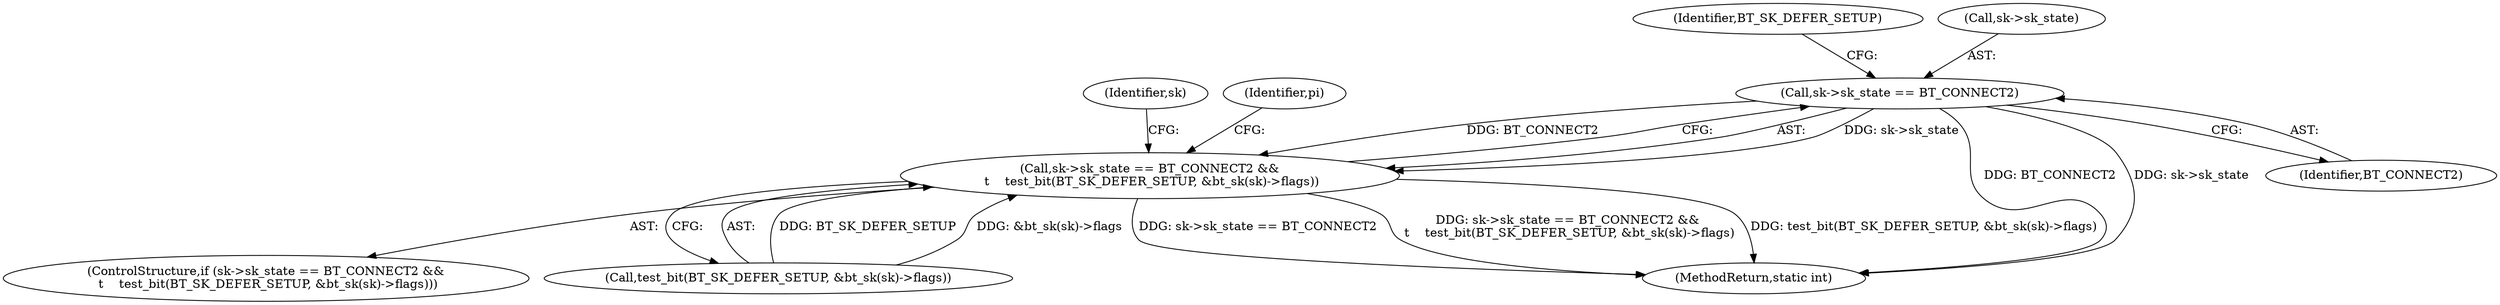 digraph "0_linux_f3d3342602f8bcbf37d7c46641cb9bca7618eb1c_10@pointer" {
"1000122" [label="(Call,sk->sk_state == BT_CONNECT2)"];
"1000121" [label="(Call,sk->sk_state == BT_CONNECT2 &&\n \t    test_bit(BT_SK_DEFER_SETUP, &bt_sk(sk)->flags))"];
"1000162" [label="(MethodReturn,static int)"];
"1000154" [label="(Identifier,sk)"];
"1000126" [label="(Identifier,BT_CONNECT2)"];
"1000128" [label="(Identifier,BT_SK_DEFER_SETUP)"];
"1000120" [label="(ControlStructure,if (sk->sk_state == BT_CONNECT2 &&\n \t    test_bit(BT_SK_DEFER_SETUP, &bt_sk(sk)->flags)))"];
"1000138" [label="(Identifier,pi)"];
"1000123" [label="(Call,sk->sk_state)"];
"1000127" [label="(Call,test_bit(BT_SK_DEFER_SETUP, &bt_sk(sk)->flags))"];
"1000122" [label="(Call,sk->sk_state == BT_CONNECT2)"];
"1000121" [label="(Call,sk->sk_state == BT_CONNECT2 &&\n \t    test_bit(BT_SK_DEFER_SETUP, &bt_sk(sk)->flags))"];
"1000122" -> "1000121"  [label="AST: "];
"1000122" -> "1000126"  [label="CFG: "];
"1000123" -> "1000122"  [label="AST: "];
"1000126" -> "1000122"  [label="AST: "];
"1000128" -> "1000122"  [label="CFG: "];
"1000121" -> "1000122"  [label="CFG: "];
"1000122" -> "1000162"  [label="DDG: BT_CONNECT2"];
"1000122" -> "1000162"  [label="DDG: sk->sk_state"];
"1000122" -> "1000121"  [label="DDG: sk->sk_state"];
"1000122" -> "1000121"  [label="DDG: BT_CONNECT2"];
"1000121" -> "1000120"  [label="AST: "];
"1000121" -> "1000127"  [label="CFG: "];
"1000127" -> "1000121"  [label="AST: "];
"1000138" -> "1000121"  [label="CFG: "];
"1000154" -> "1000121"  [label="CFG: "];
"1000121" -> "1000162"  [label="DDG: sk->sk_state == BT_CONNECT2 &&\n \t    test_bit(BT_SK_DEFER_SETUP, &bt_sk(sk)->flags)"];
"1000121" -> "1000162"  [label="DDG: test_bit(BT_SK_DEFER_SETUP, &bt_sk(sk)->flags)"];
"1000121" -> "1000162"  [label="DDG: sk->sk_state == BT_CONNECT2"];
"1000127" -> "1000121"  [label="DDG: BT_SK_DEFER_SETUP"];
"1000127" -> "1000121"  [label="DDG: &bt_sk(sk)->flags"];
}
